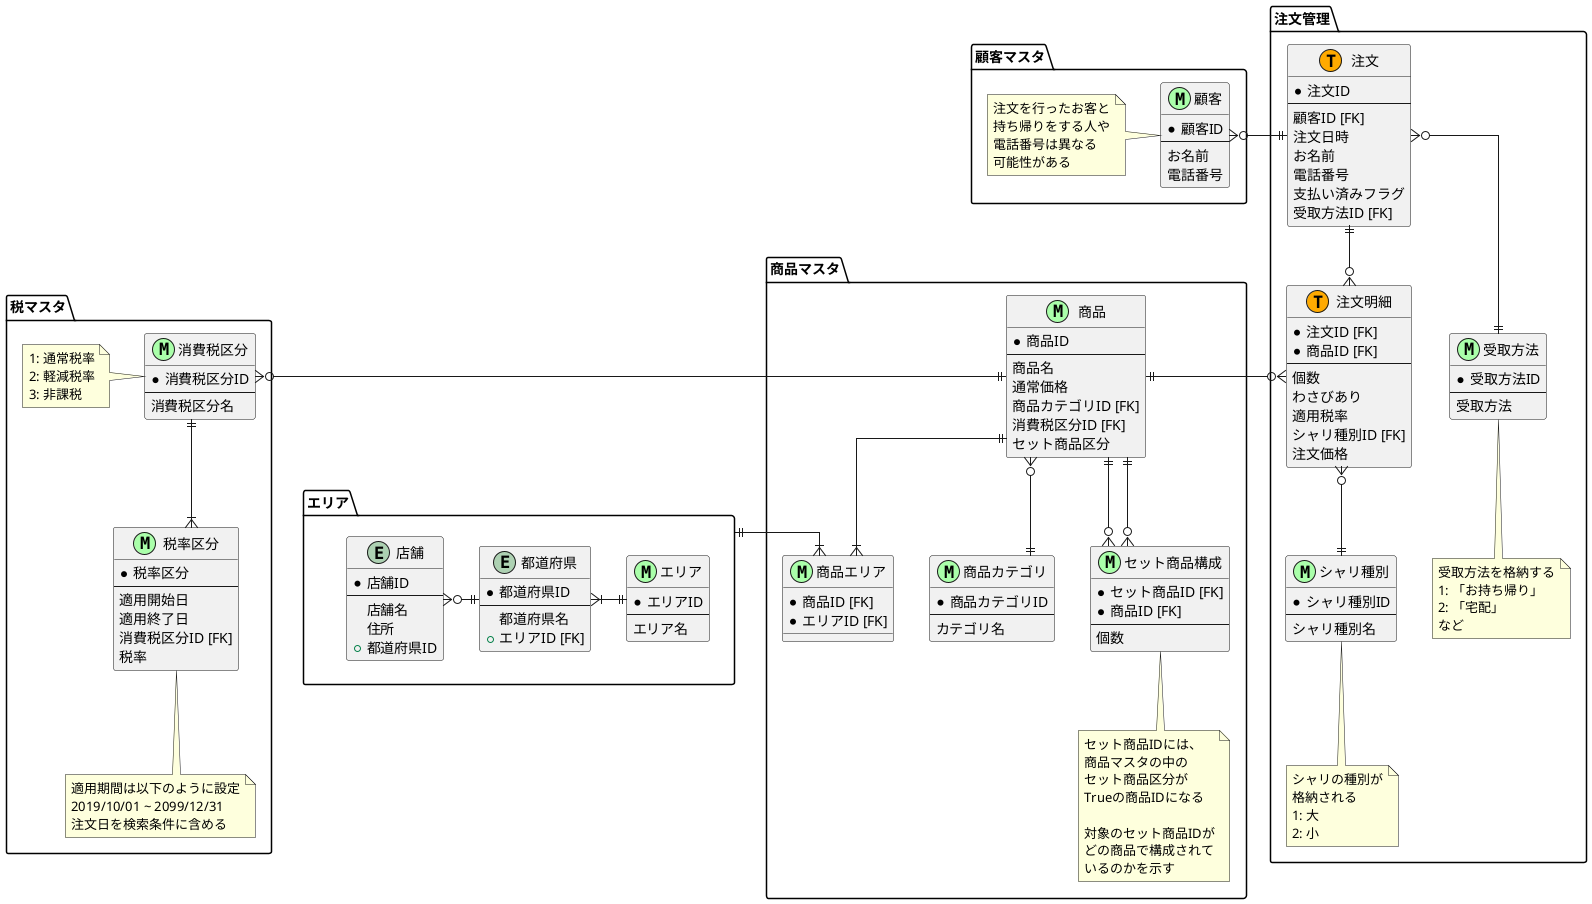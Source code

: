 @startuml sushi-pair

skinparam Linetype ortho
!define MASTER_MARK_COLOR AAFFAA
!define TRANSACTION_MARK_COLOR FFAA00

package 顧客マスタ {
    entity 顧客 <<M,MASTER_MARK_COLOR>> {
        * 顧客ID
        --
        お名前
        電話番号
    }

    note left of 顧客
        注文を行ったお客と
        持ち帰りをする人や
        電話番号は異なる
        可能性がある
    end note
}

package 税マスタ {
    entity 消費税区分 <<M,MASTER_MARK_COLOR>> {
        * 消費税区分ID
        --
        消費税区分名
    }

    note left of 消費税区分
        1: 通常税率
        2: 軽減税率
        3: 非課税
    end note

    entity 税率区分 <<M,MASTER_MARK_COLOR>> {
        * 税率区分
        --
        適用開始日
        適用終了日
        消費税区分ID [FK]
        税率
    }

    note bottom of 税率区分
        適用期間は以下のように設定
        2019/10/01 ~ 2099/12/31
        注文日を検索条件に含める
    end note

    消費税区分 ||--|{ 税率区分
}

package 商品マスタ {
    entity 商品 <<M,MASTER_MARK_COLOR>> {
        * 商品ID
        --
        商品名
        通常価格
        商品カテゴリID [FK]
        消費税区分ID [FK]
        セット商品区分
    }

    entity 商品カテゴリ <<M,MASTER_MARK_COLOR>> {
        * 商品カテゴリID
        --
        カテゴリ名
    }

    entity セット商品構成 <<M,MASTER_MARK_COLOR>> {
        * セット商品ID [FK]
        * 商品ID [FK]
        --
        個数
    }

    entity 商品エリア <<M,MASTER_MARK_COLOR>> {
        * 商品ID [FK]
        * エリアID [FK]
    }

    note bottom of セット商品構成
        セット商品IDには、
        商品マスタの中の
        セット商品区分が
        Trueの商品IDになる

        対象のセット商品IDが
        どの商品で構成されて
        いるのかを示す
    end note

    商品 }o--|| 商品カテゴリ
    商品 ||--o{ セット商品構成
    商品 ||--o{ セット商品構成
    商品 ||--|{ 商品エリア
}

package 注文管理 {
    entity 注文 <<T,TRANSACTION_MARK_COLOR>> {
        * 注文ID
        --
        顧客ID [FK]
        注文日時
        お名前
        電話番号
        支払い済みフラグ
        受取方法ID [FK]
    }

    entity 注文明細 <<T,TRANSACTION_MARK_COLOR>> {
        * 注文ID [FK]
        * 商品ID [FK]
        --
        個数
        わさびあり
        適用税率
        シャリ種別ID [FK]
        注文価格
    }

    entity 受取方法 <<M,MASTER_MARK_COLOR>> {
        * 受取方法ID
        --
        受取方法
    }

    note bottom of 受取方法
        受取方法を格納する
        1: 「お持ち帰り」
        2: 「宅配」
        など
    end note

    entity シャリ種別 <<M,MASTER_MARK_COLOR>> {
        * シャリ種別ID
        --
        シャリ種別名
    }

    note bottom of シャリ種別
        シャリの種別が
        格納される
        1: 大
        2: 小
    end note

    注文 ||-do-o{ 注文明細
    注文明細 }o--|| シャリ種別
    注文 }o--|| 受取方法
}

package エリア {
    entity エリア <<M,MASTER_MARK_COLOR>> {
        * エリアID
        --
        エリア名
    }

    entity 都道府県 {
        * 都道府県ID
        --
        都道府県名
        + エリアID [FK]
    }

    entity 店舗 {
        * 店舗ID
        --
        店舗名
        住所
        + 都道府県ID
    }

    エリア ||-l-|{ 都道府県
    都道府県 ||-l-o{ 店舗
}

商品 ||-le-o{ 消費税区分
顧客 }o-le-|| 注文
注文明細 }o-le-|| 商品
商品エリア }|-l-|| エリア

@enduml